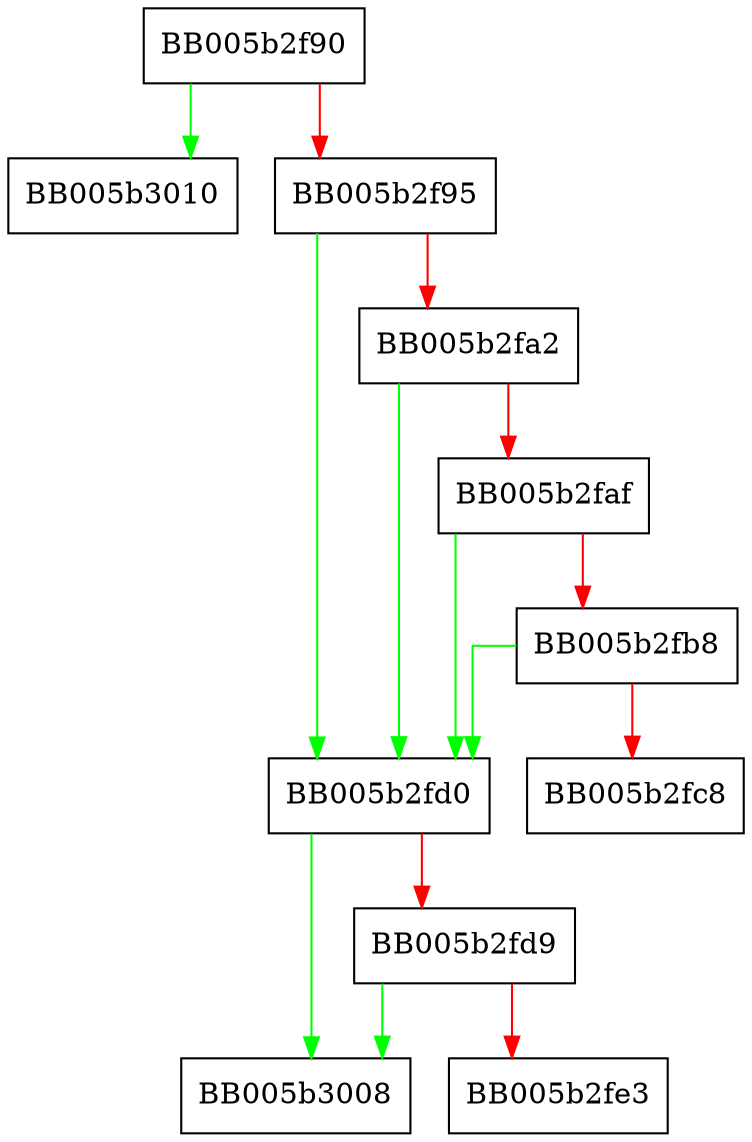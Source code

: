 digraph EVP_MD_CTX_gettable_params {
  node [shape="box"];
  graph [splines=ortho];
  BB005b2f90 -> BB005b3010 [color="green"];
  BB005b2f90 -> BB005b2f95 [color="red"];
  BB005b2f95 -> BB005b2fd0 [color="green"];
  BB005b2f95 -> BB005b2fa2 [color="red"];
  BB005b2fa2 -> BB005b2fd0 [color="green"];
  BB005b2fa2 -> BB005b2faf [color="red"];
  BB005b2faf -> BB005b2fd0 [color="green"];
  BB005b2faf -> BB005b2fb8 [color="red"];
  BB005b2fb8 -> BB005b2fd0 [color="green"];
  BB005b2fb8 -> BB005b2fc8 [color="red"];
  BB005b2fd0 -> BB005b3008 [color="green"];
  BB005b2fd0 -> BB005b2fd9 [color="red"];
  BB005b2fd9 -> BB005b3008 [color="green"];
  BB005b2fd9 -> BB005b2fe3 [color="red"];
}